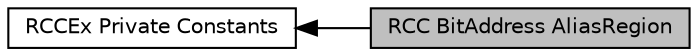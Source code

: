 digraph "RCC BitAddress AliasRegion"
{
  edge [fontname="Helvetica",fontsize="10",labelfontname="Helvetica",labelfontsize="10"];
  node [fontname="Helvetica",fontsize="10",shape=box];
  rankdir=LR;
  Node1 [label="RCC BitAddress AliasRegion",height=0.2,width=0.4,color="black", fillcolor="grey75", style="filled", fontcolor="black",tooltip="RCC registers bit address in the alias region."];
  Node2 [label="RCCEx Private Constants",height=0.2,width=0.4,color="black", fillcolor="white", style="filled",URL="$group___r_c_c_ex___private___constants.html",tooltip=" "];
  Node2->Node1 [shape=plaintext, dir="back", style="solid"];
}
